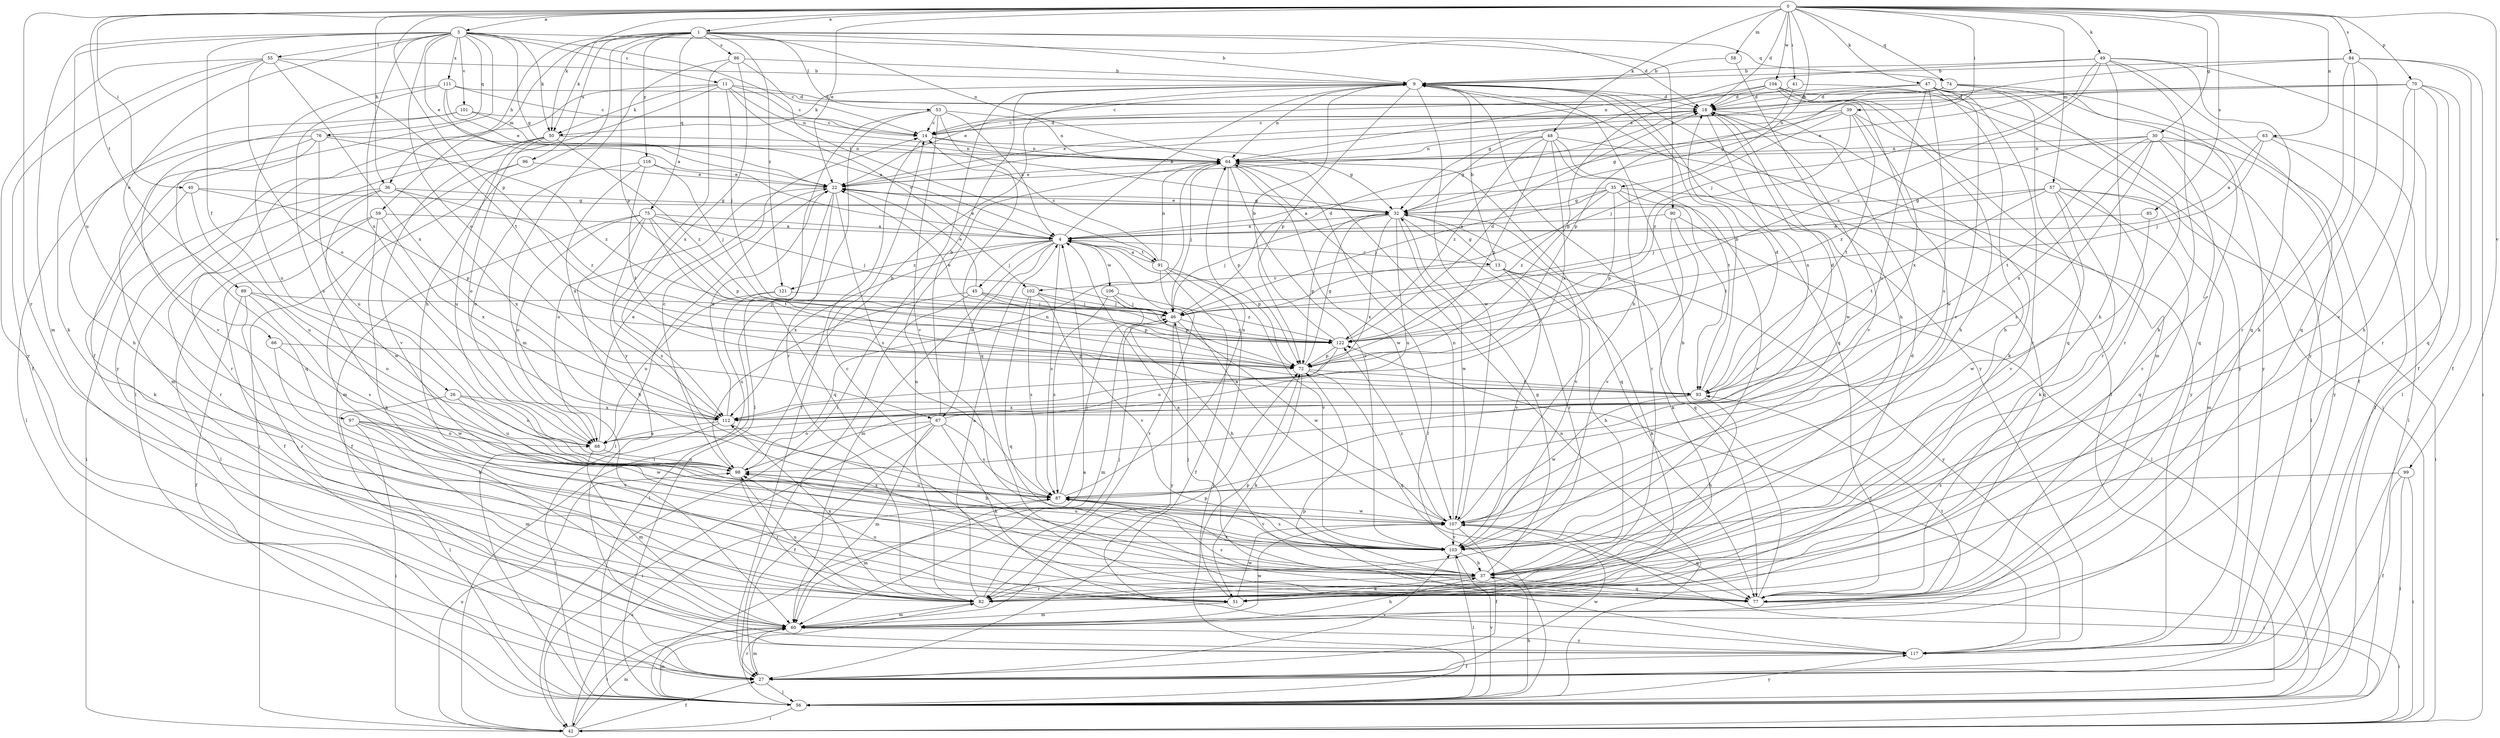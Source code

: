 strict digraph  {
0;
1;
3;
4;
9;
11;
13;
14;
18;
22;
26;
27;
30;
32;
35;
36;
37;
39;
40;
41;
42;
45;
46;
47;
48;
49;
50;
51;
53;
55;
56;
57;
58;
59;
60;
63;
64;
66;
67;
68;
70;
72;
74;
75;
76;
77;
82;
84;
85;
86;
87;
89;
90;
91;
93;
96;
97;
98;
99;
101;
102;
103;
104;
106;
107;
111;
112;
116;
117;
121;
122;
0 -> 1  [label=a];
0 -> 3  [label=a];
0 -> 18  [label=d];
0 -> 22  [label=e];
0 -> 30  [label=g];
0 -> 35  [label=h];
0 -> 36  [label=h];
0 -> 39  [label=i];
0 -> 40  [label=i];
0 -> 41  [label=i];
0 -> 47  [label=k];
0 -> 48  [label=k];
0 -> 49  [label=k];
0 -> 50  [label=k];
0 -> 57  [label=m];
0 -> 58  [label=m];
0 -> 63  [label=n];
0 -> 70  [label=p];
0 -> 72  [label=p];
0 -> 74  [label=q];
0 -> 82  [label=r];
0 -> 84  [label=s];
0 -> 85  [label=s];
0 -> 89  [label=t];
0 -> 99  [label=v];
0 -> 104  [label=w];
1 -> 9  [label=b];
1 -> 36  [label=h];
1 -> 37  [label=h];
1 -> 50  [label=k];
1 -> 53  [label=l];
1 -> 59  [label=m];
1 -> 64  [label=n];
1 -> 72  [label=p];
1 -> 74  [label=q];
1 -> 75  [label=q];
1 -> 86  [label=s];
1 -> 90  [label=t];
1 -> 96  [label=u];
1 -> 116  [label=y];
1 -> 121  [label=z];
3 -> 11  [label=c];
3 -> 18  [label=d];
3 -> 22  [label=e];
3 -> 26  [label=f];
3 -> 27  [label=f];
3 -> 32  [label=g];
3 -> 50  [label=k];
3 -> 55  [label=l];
3 -> 60  [label=m];
3 -> 66  [label=o];
3 -> 67  [label=o];
3 -> 76  [label=q];
3 -> 91  [label=t];
3 -> 97  [label=u];
3 -> 101  [label=v];
3 -> 111  [label=x];
3 -> 112  [label=x];
4 -> 9  [label=b];
4 -> 13  [label=c];
4 -> 22  [label=e];
4 -> 45  [label=j];
4 -> 60  [label=m];
4 -> 67  [label=o];
4 -> 72  [label=p];
4 -> 87  [label=s];
4 -> 91  [label=t];
4 -> 106  [label=w];
4 -> 112  [label=x];
4 -> 121  [label=z];
9 -> 18  [label=d];
9 -> 42  [label=i];
9 -> 50  [label=k];
9 -> 56  [label=l];
9 -> 64  [label=n];
9 -> 72  [label=p];
9 -> 77  [label=q];
9 -> 107  [label=w];
9 -> 117  [label=y];
11 -> 14  [label=c];
11 -> 18  [label=d];
11 -> 46  [label=j];
11 -> 50  [label=k];
11 -> 56  [label=l];
11 -> 64  [label=n];
11 -> 102  [label=v];
11 -> 117  [label=y];
13 -> 9  [label=b];
13 -> 32  [label=g];
13 -> 37  [label=h];
13 -> 51  [label=k];
13 -> 102  [label=v];
13 -> 103  [label=v];
13 -> 117  [label=y];
14 -> 18  [label=d];
14 -> 27  [label=f];
14 -> 32  [label=g];
14 -> 64  [label=n];
18 -> 14  [label=c];
18 -> 22  [label=e];
18 -> 51  [label=k];
18 -> 103  [label=v];
18 -> 107  [label=w];
18 -> 112  [label=x];
22 -> 32  [label=g];
22 -> 42  [label=i];
22 -> 56  [label=l];
22 -> 68  [label=o];
22 -> 77  [label=q];
22 -> 87  [label=s];
26 -> 56  [label=l];
26 -> 68  [label=o];
26 -> 98  [label=u];
26 -> 112  [label=x];
27 -> 56  [label=l];
27 -> 60  [label=m];
27 -> 103  [label=v];
27 -> 107  [label=w];
30 -> 56  [label=l];
30 -> 64  [label=n];
30 -> 82  [label=r];
30 -> 87  [label=s];
30 -> 93  [label=t];
30 -> 112  [label=x];
30 -> 117  [label=y];
30 -> 122  [label=z];
32 -> 4  [label=a];
32 -> 22  [label=e];
32 -> 46  [label=j];
32 -> 72  [label=p];
32 -> 77  [label=q];
32 -> 82  [label=r];
32 -> 98  [label=u];
32 -> 103  [label=v];
32 -> 107  [label=w];
32 -> 112  [label=x];
35 -> 4  [label=a];
35 -> 32  [label=g];
35 -> 46  [label=j];
35 -> 72  [label=p];
35 -> 77  [label=q];
35 -> 93  [label=t];
35 -> 103  [label=v];
35 -> 122  [label=z];
36 -> 32  [label=g];
36 -> 42  [label=i];
36 -> 82  [label=r];
36 -> 107  [label=w];
36 -> 112  [label=x];
36 -> 122  [label=z];
37 -> 4  [label=a];
37 -> 32  [label=g];
37 -> 51  [label=k];
37 -> 77  [label=q];
37 -> 82  [label=r];
37 -> 87  [label=s];
39 -> 14  [label=c];
39 -> 32  [label=g];
39 -> 46  [label=j];
39 -> 82  [label=r];
39 -> 93  [label=t];
39 -> 112  [label=x];
39 -> 122  [label=z];
40 -> 32  [label=g];
40 -> 51  [label=k];
40 -> 72  [label=p];
40 -> 98  [label=u];
41 -> 18  [label=d];
41 -> 42  [label=i];
41 -> 72  [label=p];
42 -> 27  [label=f];
42 -> 60  [label=m];
42 -> 87  [label=s];
42 -> 98  [label=u];
45 -> 22  [label=e];
45 -> 27  [label=f];
45 -> 46  [label=j];
45 -> 72  [label=p];
45 -> 98  [label=u];
45 -> 122  [label=z];
46 -> 18  [label=d];
46 -> 60  [label=m];
46 -> 107  [label=w];
46 -> 117  [label=y];
46 -> 122  [label=z];
47 -> 18  [label=d];
47 -> 22  [label=e];
47 -> 37  [label=h];
47 -> 77  [label=q];
47 -> 82  [label=r];
47 -> 87  [label=s];
47 -> 98  [label=u];
47 -> 103  [label=v];
47 -> 117  [label=y];
48 -> 32  [label=g];
48 -> 64  [label=n];
48 -> 72  [label=p];
48 -> 82  [label=r];
48 -> 93  [label=t];
48 -> 112  [label=x];
48 -> 117  [label=y];
48 -> 122  [label=z];
49 -> 9  [label=b];
49 -> 27  [label=f];
49 -> 37  [label=h];
49 -> 46  [label=j];
49 -> 51  [label=k];
49 -> 64  [label=n];
49 -> 77  [label=q];
49 -> 117  [label=y];
49 -> 122  [label=z];
50 -> 64  [label=n];
50 -> 68  [label=o];
50 -> 82  [label=r];
50 -> 98  [label=u];
50 -> 103  [label=v];
50 -> 122  [label=z];
51 -> 60  [label=m];
51 -> 72  [label=p];
51 -> 98  [label=u];
51 -> 107  [label=w];
53 -> 4  [label=a];
53 -> 14  [label=c];
53 -> 56  [label=l];
53 -> 64  [label=n];
53 -> 77  [label=q];
53 -> 82  [label=r];
53 -> 103  [label=v];
55 -> 9  [label=b];
55 -> 27  [label=f];
55 -> 51  [label=k];
55 -> 68  [label=o];
55 -> 93  [label=t];
55 -> 112  [label=x];
55 -> 117  [label=y];
56 -> 4  [label=a];
56 -> 37  [label=h];
56 -> 42  [label=i];
56 -> 60  [label=m];
56 -> 64  [label=n];
56 -> 82  [label=r];
56 -> 103  [label=v];
56 -> 117  [label=y];
57 -> 32  [label=g];
57 -> 42  [label=i];
57 -> 46  [label=j];
57 -> 51  [label=k];
57 -> 60  [label=m];
57 -> 77  [label=q];
57 -> 93  [label=t];
57 -> 103  [label=v];
58 -> 9  [label=b];
58 -> 37  [label=h];
59 -> 4  [label=a];
59 -> 27  [label=f];
59 -> 51  [label=k];
59 -> 56  [label=l];
59 -> 112  [label=x];
60 -> 37  [label=h];
60 -> 42  [label=i];
60 -> 72  [label=p];
60 -> 93  [label=t];
60 -> 107  [label=w];
60 -> 117  [label=y];
63 -> 4  [label=a];
63 -> 27  [label=f];
63 -> 46  [label=j];
63 -> 56  [label=l];
63 -> 64  [label=n];
64 -> 22  [label=e];
64 -> 46  [label=j];
64 -> 56  [label=l];
64 -> 72  [label=p];
64 -> 77  [label=q];
64 -> 103  [label=v];
64 -> 107  [label=w];
66 -> 51  [label=k];
66 -> 72  [label=p];
66 -> 107  [label=w];
67 -> 9  [label=b];
67 -> 18  [label=d];
67 -> 27  [label=f];
67 -> 42  [label=i];
67 -> 51  [label=k];
67 -> 60  [label=m];
67 -> 68  [label=o];
67 -> 87  [label=s];
68 -> 22  [label=e];
68 -> 60  [label=m];
68 -> 98  [label=u];
70 -> 18  [label=d];
70 -> 22  [label=e];
70 -> 37  [label=h];
70 -> 56  [label=l];
70 -> 64  [label=n];
70 -> 77  [label=q];
70 -> 82  [label=r];
70 -> 103  [label=v];
72 -> 32  [label=g];
72 -> 51  [label=k];
72 -> 77  [label=q];
72 -> 93  [label=t];
74 -> 14  [label=c];
74 -> 18  [label=d];
74 -> 27  [label=f];
74 -> 32  [label=g];
74 -> 77  [label=q];
74 -> 82  [label=r];
75 -> 4  [label=a];
75 -> 27  [label=f];
75 -> 37  [label=h];
75 -> 46  [label=j];
75 -> 68  [label=o];
75 -> 72  [label=p];
75 -> 87  [label=s];
75 -> 93  [label=t];
76 -> 56  [label=l];
76 -> 60  [label=m];
76 -> 64  [label=n];
76 -> 77  [label=q];
76 -> 98  [label=u];
76 -> 122  [label=z];
77 -> 9  [label=b];
77 -> 14  [label=c];
77 -> 42  [label=i];
77 -> 46  [label=j];
77 -> 87  [label=s];
82 -> 4  [label=a];
82 -> 18  [label=d];
82 -> 46  [label=j];
82 -> 60  [label=m];
82 -> 64  [label=n];
82 -> 98  [label=u];
82 -> 112  [label=x];
84 -> 9  [label=b];
84 -> 22  [label=e];
84 -> 27  [label=f];
84 -> 42  [label=i];
84 -> 51  [label=k];
84 -> 77  [label=q];
84 -> 82  [label=r];
85 -> 4  [label=a];
85 -> 107  [label=w];
86 -> 9  [label=b];
86 -> 14  [label=c];
86 -> 60  [label=m];
86 -> 112  [label=x];
86 -> 117  [label=y];
87 -> 46  [label=j];
87 -> 60  [label=m];
87 -> 64  [label=n];
87 -> 98  [label=u];
87 -> 103  [label=v];
87 -> 107  [label=w];
89 -> 27  [label=f];
89 -> 46  [label=j];
89 -> 68  [label=o];
89 -> 82  [label=r];
89 -> 87  [label=s];
90 -> 4  [label=a];
90 -> 51  [label=k];
90 -> 56  [label=l];
90 -> 103  [label=v];
91 -> 4  [label=a];
91 -> 14  [label=c];
91 -> 27  [label=f];
91 -> 56  [label=l];
91 -> 64  [label=n];
91 -> 82  [label=r];
91 -> 103  [label=v];
93 -> 9  [label=b];
93 -> 18  [label=d];
93 -> 37  [label=h];
93 -> 107  [label=w];
93 -> 112  [label=x];
96 -> 22  [label=e];
96 -> 42  [label=i];
96 -> 60  [label=m];
97 -> 42  [label=i];
97 -> 60  [label=m];
97 -> 68  [label=o];
97 -> 103  [label=v];
97 -> 107  [label=w];
98 -> 9  [label=b];
98 -> 14  [label=c];
98 -> 64  [label=n];
98 -> 82  [label=r];
98 -> 87  [label=s];
99 -> 27  [label=f];
99 -> 42  [label=i];
99 -> 56  [label=l];
99 -> 87  [label=s];
101 -> 4  [label=a];
101 -> 14  [label=c];
101 -> 37  [label=h];
101 -> 103  [label=v];
102 -> 46  [label=j];
102 -> 72  [label=p];
102 -> 77  [label=q];
102 -> 87  [label=s];
102 -> 103  [label=v];
103 -> 37  [label=h];
103 -> 56  [label=l];
103 -> 87  [label=s];
103 -> 98  [label=u];
104 -> 18  [label=d];
104 -> 32  [label=g];
104 -> 37  [label=h];
104 -> 60  [label=m];
104 -> 72  [label=p];
104 -> 107  [label=w];
104 -> 117  [label=y];
106 -> 37  [label=h];
106 -> 46  [label=j];
106 -> 87  [label=s];
106 -> 122  [label=z];
107 -> 4  [label=a];
107 -> 9  [label=b];
107 -> 27  [label=f];
107 -> 42  [label=i];
107 -> 64  [label=n];
107 -> 77  [label=q];
107 -> 103  [label=v];
107 -> 122  [label=z];
111 -> 4  [label=a];
111 -> 14  [label=c];
111 -> 18  [label=d];
111 -> 22  [label=e];
111 -> 87  [label=s];
111 -> 98  [label=u];
112 -> 22  [label=e];
112 -> 37  [label=h];
112 -> 56  [label=l];
112 -> 68  [label=o];
116 -> 22  [label=e];
116 -> 46  [label=j];
116 -> 68  [label=o];
116 -> 93  [label=t];
116 -> 112  [label=x];
117 -> 27  [label=f];
117 -> 72  [label=p];
117 -> 122  [label=z];
121 -> 46  [label=j];
121 -> 56  [label=l];
121 -> 68  [label=o];
122 -> 9  [label=b];
122 -> 18  [label=d];
122 -> 22  [label=e];
122 -> 68  [label=o];
122 -> 72  [label=p];
}
